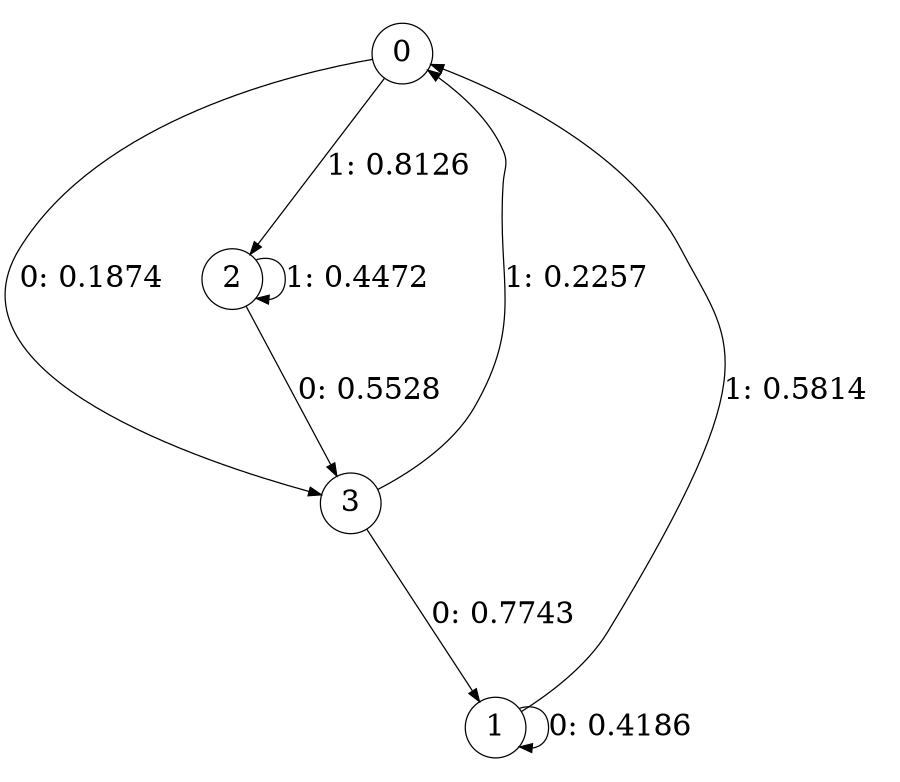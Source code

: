 digraph "ch33faceL2" {
size = "6,8.5";
ratio = "fill";
node [shape = circle];
node [fontsize = 24];
edge [fontsize = 24];
0 -> 3 [label = "0: 0.1874   "];
0 -> 2 [label = "1: 0.8126   "];
1 -> 1 [label = "0: 0.4186   "];
1 -> 0 [label = "1: 0.5814   "];
2 -> 3 [label = "0: 0.5528   "];
2 -> 2 [label = "1: 0.4472   "];
3 -> 1 [label = "0: 0.7743   "];
3 -> 0 [label = "1: 0.2257   "];
}